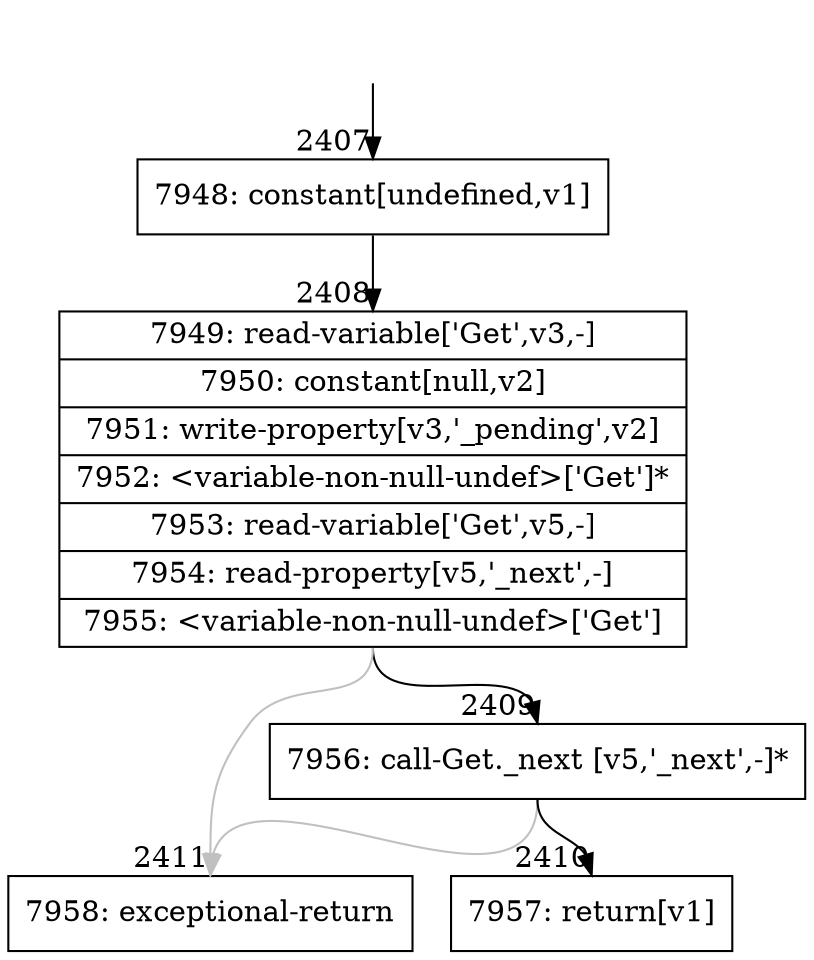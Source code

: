 digraph {
rankdir="TD"
BB_entry118[shape=none,label=""];
BB_entry118 -> BB2407 [tailport=s, headport=n, headlabel="    2407"]
BB2407 [shape=record label="{7948: constant[undefined,v1]}" ] 
BB2407 -> BB2408 [tailport=s, headport=n, headlabel="      2408"]
BB2408 [shape=record label="{7949: read-variable['Get',v3,-]|7950: constant[null,v2]|7951: write-property[v3,'_pending',v2]|7952: \<variable-non-null-undef\>['Get']*|7953: read-variable['Get',v5,-]|7954: read-property[v5,'_next',-]|7955: \<variable-non-null-undef\>['Get']}" ] 
BB2408 -> BB2409 [tailport=s, headport=n, headlabel="      2409"]
BB2408 -> BB2411 [tailport=s, headport=n, color=gray, headlabel="      2411"]
BB2409 [shape=record label="{7956: call-Get._next [v5,'_next',-]*}" ] 
BB2409 -> BB2410 [tailport=s, headport=n, headlabel="      2410"]
BB2409 -> BB2411 [tailport=s, headport=n, color=gray]
BB2410 [shape=record label="{7957: return[v1]}" ] 
BB2411 [shape=record label="{7958: exceptional-return}" ] 
//#$~ 4217
}
